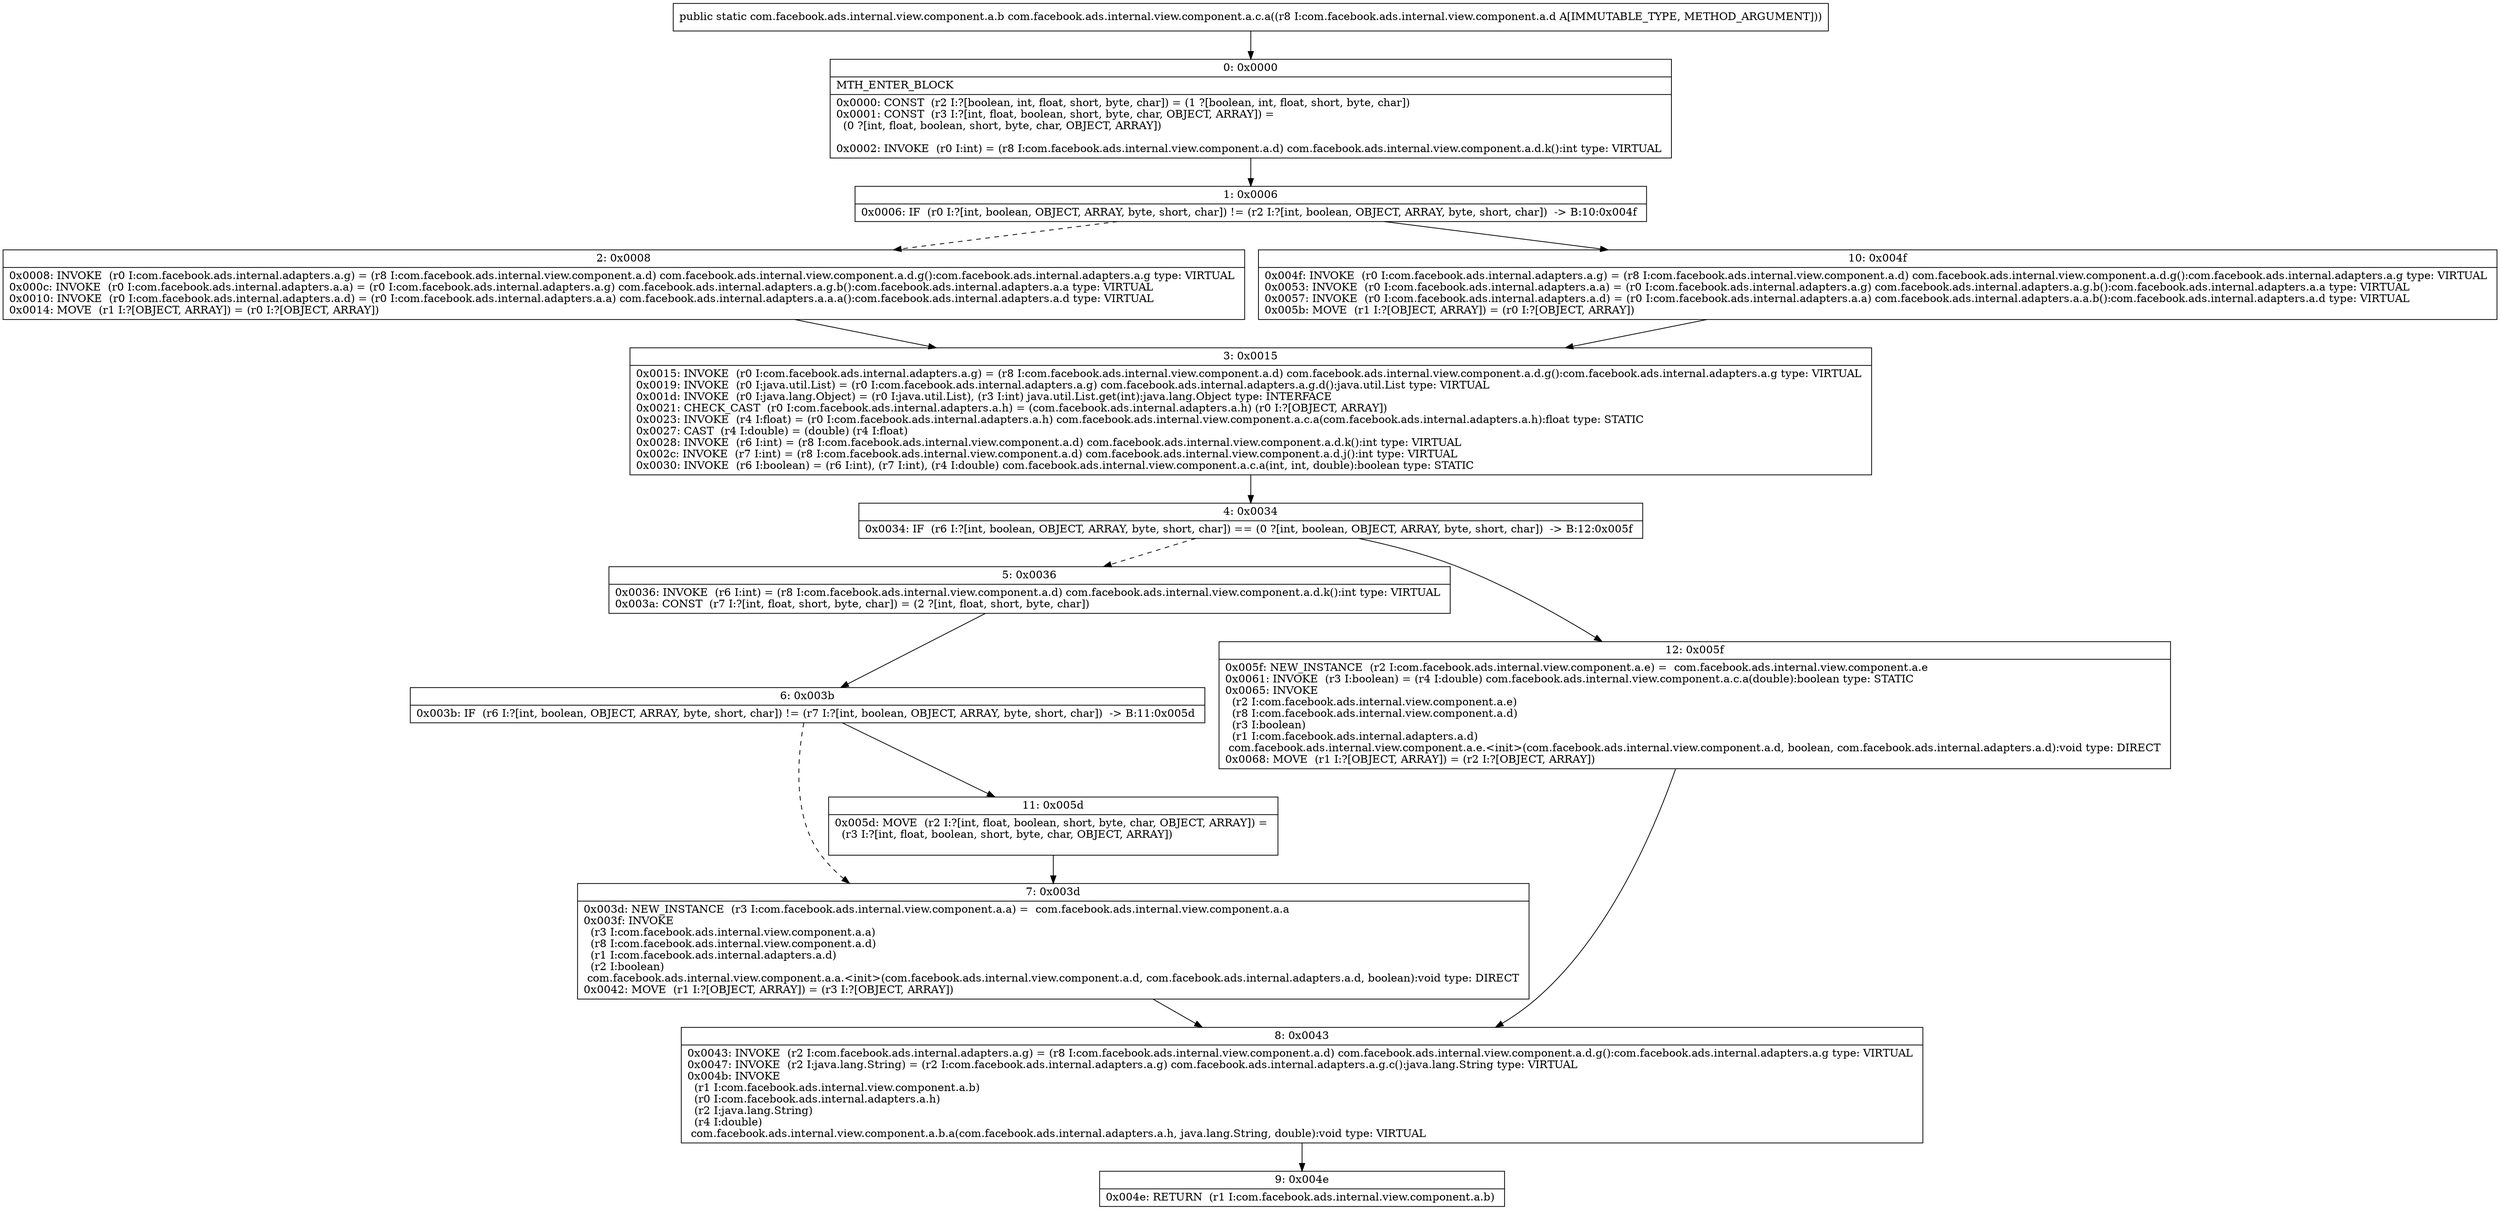 digraph "CFG forcom.facebook.ads.internal.view.component.a.c.a(Lcom\/facebook\/ads\/internal\/view\/component\/a\/d;)Lcom\/facebook\/ads\/internal\/view\/component\/a\/b;" {
Node_0 [shape=record,label="{0\:\ 0x0000|MTH_ENTER_BLOCK\l|0x0000: CONST  (r2 I:?[boolean, int, float, short, byte, char]) = (1 ?[boolean, int, float, short, byte, char]) \l0x0001: CONST  (r3 I:?[int, float, boolean, short, byte, char, OBJECT, ARRAY]) = \l  (0 ?[int, float, boolean, short, byte, char, OBJECT, ARRAY])\l \l0x0002: INVOKE  (r0 I:int) = (r8 I:com.facebook.ads.internal.view.component.a.d) com.facebook.ads.internal.view.component.a.d.k():int type: VIRTUAL \l}"];
Node_1 [shape=record,label="{1\:\ 0x0006|0x0006: IF  (r0 I:?[int, boolean, OBJECT, ARRAY, byte, short, char]) != (r2 I:?[int, boolean, OBJECT, ARRAY, byte, short, char])  \-\> B:10:0x004f \l}"];
Node_2 [shape=record,label="{2\:\ 0x0008|0x0008: INVOKE  (r0 I:com.facebook.ads.internal.adapters.a.g) = (r8 I:com.facebook.ads.internal.view.component.a.d) com.facebook.ads.internal.view.component.a.d.g():com.facebook.ads.internal.adapters.a.g type: VIRTUAL \l0x000c: INVOKE  (r0 I:com.facebook.ads.internal.adapters.a.a) = (r0 I:com.facebook.ads.internal.adapters.a.g) com.facebook.ads.internal.adapters.a.g.b():com.facebook.ads.internal.adapters.a.a type: VIRTUAL \l0x0010: INVOKE  (r0 I:com.facebook.ads.internal.adapters.a.d) = (r0 I:com.facebook.ads.internal.adapters.a.a) com.facebook.ads.internal.adapters.a.a.a():com.facebook.ads.internal.adapters.a.d type: VIRTUAL \l0x0014: MOVE  (r1 I:?[OBJECT, ARRAY]) = (r0 I:?[OBJECT, ARRAY]) \l}"];
Node_3 [shape=record,label="{3\:\ 0x0015|0x0015: INVOKE  (r0 I:com.facebook.ads.internal.adapters.a.g) = (r8 I:com.facebook.ads.internal.view.component.a.d) com.facebook.ads.internal.view.component.a.d.g():com.facebook.ads.internal.adapters.a.g type: VIRTUAL \l0x0019: INVOKE  (r0 I:java.util.List) = (r0 I:com.facebook.ads.internal.adapters.a.g) com.facebook.ads.internal.adapters.a.g.d():java.util.List type: VIRTUAL \l0x001d: INVOKE  (r0 I:java.lang.Object) = (r0 I:java.util.List), (r3 I:int) java.util.List.get(int):java.lang.Object type: INTERFACE \l0x0021: CHECK_CAST  (r0 I:com.facebook.ads.internal.adapters.a.h) = (com.facebook.ads.internal.adapters.a.h) (r0 I:?[OBJECT, ARRAY]) \l0x0023: INVOKE  (r4 I:float) = (r0 I:com.facebook.ads.internal.adapters.a.h) com.facebook.ads.internal.view.component.a.c.a(com.facebook.ads.internal.adapters.a.h):float type: STATIC \l0x0027: CAST  (r4 I:double) = (double) (r4 I:float) \l0x0028: INVOKE  (r6 I:int) = (r8 I:com.facebook.ads.internal.view.component.a.d) com.facebook.ads.internal.view.component.a.d.k():int type: VIRTUAL \l0x002c: INVOKE  (r7 I:int) = (r8 I:com.facebook.ads.internal.view.component.a.d) com.facebook.ads.internal.view.component.a.d.j():int type: VIRTUAL \l0x0030: INVOKE  (r6 I:boolean) = (r6 I:int), (r7 I:int), (r4 I:double) com.facebook.ads.internal.view.component.a.c.a(int, int, double):boolean type: STATIC \l}"];
Node_4 [shape=record,label="{4\:\ 0x0034|0x0034: IF  (r6 I:?[int, boolean, OBJECT, ARRAY, byte, short, char]) == (0 ?[int, boolean, OBJECT, ARRAY, byte, short, char])  \-\> B:12:0x005f \l}"];
Node_5 [shape=record,label="{5\:\ 0x0036|0x0036: INVOKE  (r6 I:int) = (r8 I:com.facebook.ads.internal.view.component.a.d) com.facebook.ads.internal.view.component.a.d.k():int type: VIRTUAL \l0x003a: CONST  (r7 I:?[int, float, short, byte, char]) = (2 ?[int, float, short, byte, char]) \l}"];
Node_6 [shape=record,label="{6\:\ 0x003b|0x003b: IF  (r6 I:?[int, boolean, OBJECT, ARRAY, byte, short, char]) != (r7 I:?[int, boolean, OBJECT, ARRAY, byte, short, char])  \-\> B:11:0x005d \l}"];
Node_7 [shape=record,label="{7\:\ 0x003d|0x003d: NEW_INSTANCE  (r3 I:com.facebook.ads.internal.view.component.a.a) =  com.facebook.ads.internal.view.component.a.a \l0x003f: INVOKE  \l  (r3 I:com.facebook.ads.internal.view.component.a.a)\l  (r8 I:com.facebook.ads.internal.view.component.a.d)\l  (r1 I:com.facebook.ads.internal.adapters.a.d)\l  (r2 I:boolean)\l com.facebook.ads.internal.view.component.a.a.\<init\>(com.facebook.ads.internal.view.component.a.d, com.facebook.ads.internal.adapters.a.d, boolean):void type: DIRECT \l0x0042: MOVE  (r1 I:?[OBJECT, ARRAY]) = (r3 I:?[OBJECT, ARRAY]) \l}"];
Node_8 [shape=record,label="{8\:\ 0x0043|0x0043: INVOKE  (r2 I:com.facebook.ads.internal.adapters.a.g) = (r8 I:com.facebook.ads.internal.view.component.a.d) com.facebook.ads.internal.view.component.a.d.g():com.facebook.ads.internal.adapters.a.g type: VIRTUAL \l0x0047: INVOKE  (r2 I:java.lang.String) = (r2 I:com.facebook.ads.internal.adapters.a.g) com.facebook.ads.internal.adapters.a.g.c():java.lang.String type: VIRTUAL \l0x004b: INVOKE  \l  (r1 I:com.facebook.ads.internal.view.component.a.b)\l  (r0 I:com.facebook.ads.internal.adapters.a.h)\l  (r2 I:java.lang.String)\l  (r4 I:double)\l com.facebook.ads.internal.view.component.a.b.a(com.facebook.ads.internal.adapters.a.h, java.lang.String, double):void type: VIRTUAL \l}"];
Node_9 [shape=record,label="{9\:\ 0x004e|0x004e: RETURN  (r1 I:com.facebook.ads.internal.view.component.a.b) \l}"];
Node_10 [shape=record,label="{10\:\ 0x004f|0x004f: INVOKE  (r0 I:com.facebook.ads.internal.adapters.a.g) = (r8 I:com.facebook.ads.internal.view.component.a.d) com.facebook.ads.internal.view.component.a.d.g():com.facebook.ads.internal.adapters.a.g type: VIRTUAL \l0x0053: INVOKE  (r0 I:com.facebook.ads.internal.adapters.a.a) = (r0 I:com.facebook.ads.internal.adapters.a.g) com.facebook.ads.internal.adapters.a.g.b():com.facebook.ads.internal.adapters.a.a type: VIRTUAL \l0x0057: INVOKE  (r0 I:com.facebook.ads.internal.adapters.a.d) = (r0 I:com.facebook.ads.internal.adapters.a.a) com.facebook.ads.internal.adapters.a.a.b():com.facebook.ads.internal.adapters.a.d type: VIRTUAL \l0x005b: MOVE  (r1 I:?[OBJECT, ARRAY]) = (r0 I:?[OBJECT, ARRAY]) \l}"];
Node_11 [shape=record,label="{11\:\ 0x005d|0x005d: MOVE  (r2 I:?[int, float, boolean, short, byte, char, OBJECT, ARRAY]) = \l  (r3 I:?[int, float, boolean, short, byte, char, OBJECT, ARRAY])\l \l}"];
Node_12 [shape=record,label="{12\:\ 0x005f|0x005f: NEW_INSTANCE  (r2 I:com.facebook.ads.internal.view.component.a.e) =  com.facebook.ads.internal.view.component.a.e \l0x0061: INVOKE  (r3 I:boolean) = (r4 I:double) com.facebook.ads.internal.view.component.a.c.a(double):boolean type: STATIC \l0x0065: INVOKE  \l  (r2 I:com.facebook.ads.internal.view.component.a.e)\l  (r8 I:com.facebook.ads.internal.view.component.a.d)\l  (r3 I:boolean)\l  (r1 I:com.facebook.ads.internal.adapters.a.d)\l com.facebook.ads.internal.view.component.a.e.\<init\>(com.facebook.ads.internal.view.component.a.d, boolean, com.facebook.ads.internal.adapters.a.d):void type: DIRECT \l0x0068: MOVE  (r1 I:?[OBJECT, ARRAY]) = (r2 I:?[OBJECT, ARRAY]) \l}"];
MethodNode[shape=record,label="{public static com.facebook.ads.internal.view.component.a.b com.facebook.ads.internal.view.component.a.c.a((r8 I:com.facebook.ads.internal.view.component.a.d A[IMMUTABLE_TYPE, METHOD_ARGUMENT])) }"];
MethodNode -> Node_0;
Node_0 -> Node_1;
Node_1 -> Node_2[style=dashed];
Node_1 -> Node_10;
Node_2 -> Node_3;
Node_3 -> Node_4;
Node_4 -> Node_5[style=dashed];
Node_4 -> Node_12;
Node_5 -> Node_6;
Node_6 -> Node_7[style=dashed];
Node_6 -> Node_11;
Node_7 -> Node_8;
Node_8 -> Node_9;
Node_10 -> Node_3;
Node_11 -> Node_7;
Node_12 -> Node_8;
}

